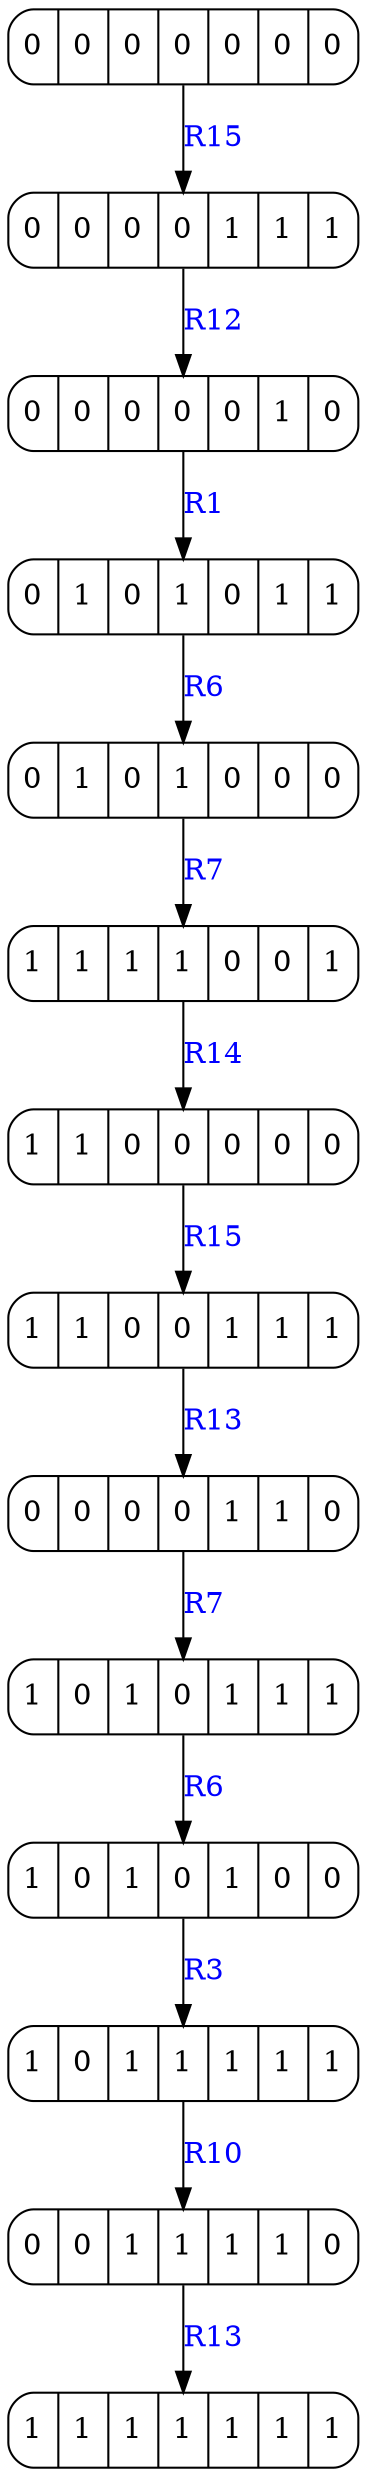 digraph G {
node [margin=0.1 width=0.5 shape=record style=rounded]
edge[fontcolor=blue]
33[label=" 1 | 1 | 1 | 1 | 1 | 1 | 1 " ];
32 -> 33[label="R13"];
32[label=" 0 | 0 | 1 | 1 | 1 | 1 | 0 " ];
28 -> 32[label="R10"];
28[label=" 1 | 0 | 1 | 1 | 1 | 1 | 1 " ];
25 -> 28[label="R3"];
25[label=" 1 | 0 | 1 | 0 | 1 | 0 | 0 " ];
23 -> 25[label="R6"];
23[label=" 1 | 0 | 1 | 0 | 1 | 1 | 1 " ];
22 -> 23[label="R7"];
22[label=" 0 | 0 | 0 | 0 | 1 | 1 | 0 " ];
21 -> 22[label="R13"];
21[label=" 1 | 1 | 0 | 0 | 1 | 1 | 1 " ];
19 -> 21[label="R15"];
19[label=" 1 | 1 | 0 | 0 | 0 | 0 | 0 " ];
17 -> 19[label="R14"];
17[label=" 1 | 1 | 1 | 1 | 0 | 0 | 1 " ];
16 -> 17[label="R7"];
16[label=" 0 | 1 | 0 | 1 | 0 | 0 | 0 " ];
11 -> 16[label="R6"];
11[label=" 0 | 1 | 0 | 1 | 0 | 1 | 1 " ];
10 -> 11[label="R1"];
10[label=" 0 | 0 | 0 | 0 | 0 | 1 | 0 " ];
9 -> 10[label="R12"];
9[label=" 0 | 0 | 0 | 0 | 1 | 1 | 1 " ];
0 -> 9[label="R15"];
0[label=" 0 | 0 | 0 | 0 | 0 | 0 | 0 " ];
}